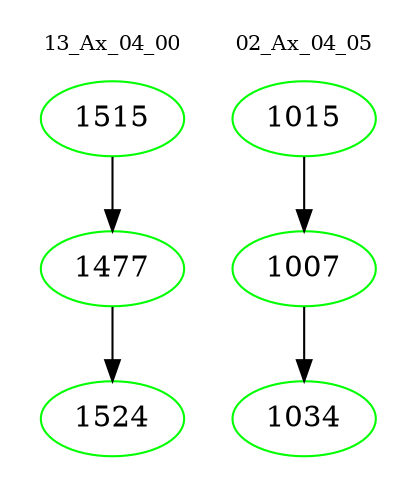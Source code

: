 digraph{
subgraph cluster_0 {
color = white
label = "13_Ax_04_00";
fontsize=10;
T0_1515 [label="1515", color="green"]
T0_1515 -> T0_1477 [color="black"]
T0_1477 [label="1477", color="green"]
T0_1477 -> T0_1524 [color="black"]
T0_1524 [label="1524", color="green"]
}
subgraph cluster_1 {
color = white
label = "02_Ax_04_05";
fontsize=10;
T1_1015 [label="1015", color="green"]
T1_1015 -> T1_1007 [color="black"]
T1_1007 [label="1007", color="green"]
T1_1007 -> T1_1034 [color="black"]
T1_1034 [label="1034", color="green"]
}
}
